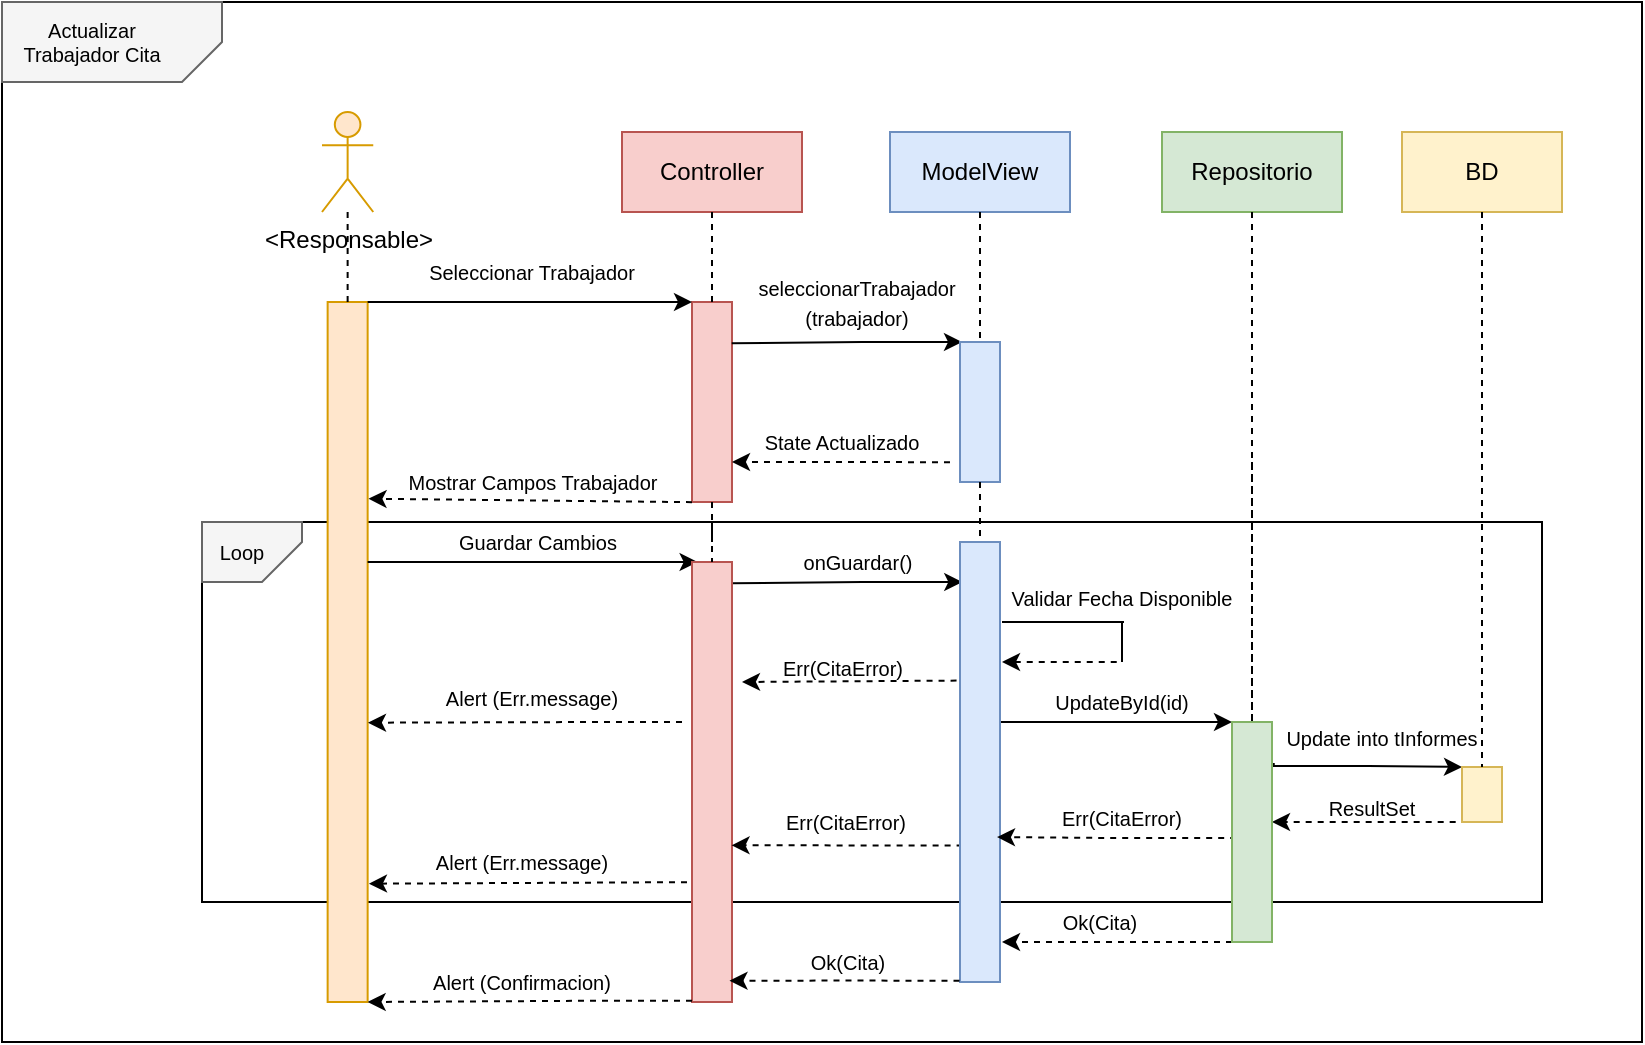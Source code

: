 <mxfile version="20.3.0" type="device"><diagram id="DG0ZotR7Z-t5FwW55JmF" name="Página-1"><mxGraphModel dx="1640" dy="1663" grid="1" gridSize="10" guides="1" tooltips="1" connect="1" arrows="1" fold="1" page="1" pageScale="1" pageWidth="827" pageHeight="1169" math="0" shadow="0"><root><mxCell id="0"/><mxCell id="1" parent="0"/><mxCell id="IOYRe4fz_2-YpNHH_iaY-110" value="" style="rounded=0;whiteSpace=wrap;html=1;fontSize=10;fillColor=none;" parent="1" vertex="1"><mxGeometry x="70" y="240" width="670" height="190" as="geometry"/></mxCell><mxCell id="IOYRe4fz_2-YpNHH_iaY-90" value="&lt;span style=&quot;font-size: 10px;&quot;&gt;Err(CitaError)&lt;/span&gt;" style="text;html=1;strokeColor=none;fillColor=none;align=center;verticalAlign=middle;whiteSpace=wrap;rounded=0;" parent="1" vertex="1"><mxGeometry x="322.5" y="380" width="137.5" height="20" as="geometry"/></mxCell><mxCell id="IOYRe4fz_2-YpNHH_iaY-122" value="" style="rounded=0;whiteSpace=wrap;html=1;fontSize=10;fillColor=none;" parent="1" vertex="1"><mxGeometry x="-30" y="-20" width="820" height="520" as="geometry"/></mxCell><mxCell id="IOYRe4fz_2-YpNHH_iaY-111" value="" style="verticalLabelPosition=bottom;verticalAlign=top;html=1;shape=card;whiteSpace=wrap;size=20;arcSize=12;fontSize=10;fillColor=#f5f5f5;rotation=-180;fontColor=#333333;strokeColor=#666666;" parent="1" vertex="1"><mxGeometry x="70" y="240" width="50" height="30" as="geometry"/></mxCell><mxCell id="IOYRe4fz_2-YpNHH_iaY-112" value="Loop" style="text;html=1;strokeColor=none;fillColor=none;align=center;verticalAlign=middle;whiteSpace=wrap;rounded=0;fontSize=10;" parent="1" vertex="1"><mxGeometry x="60" y="240" width="60" height="30" as="geometry"/></mxCell><mxCell id="IOYRe4fz_2-YpNHH_iaY-23" value="&lt;span style=&quot;font-size: 10px;&quot;&gt;Seleccionar Trabajador&lt;/span&gt;" style="text;html=1;strokeColor=none;fillColor=none;align=center;verticalAlign=middle;whiteSpace=wrap;rounded=0;" parent="1" vertex="1"><mxGeometry x="150" y="100" width="170" height="30" as="geometry"/></mxCell><mxCell id="IOYRe4fz_2-YpNHH_iaY-1" value="&amp;lt;Responsable&amp;gt;" style="shape=umlActor;verticalLabelPosition=bottom;verticalAlign=top;html=1;outlineConnect=0;fillColor=#ffe6cc;strokeColor=#d79b00;" parent="1" vertex="1"><mxGeometry x="130" y="35" width="25.63" height="50" as="geometry"/></mxCell><mxCell id="IOYRe4fz_2-YpNHH_iaY-2" value="Controller" style="rounded=0;whiteSpace=wrap;html=1;fontSize=12;fillColor=#f8cecc;strokeColor=#b85450;" parent="1" vertex="1"><mxGeometry x="280" y="45" width="90" height="40" as="geometry"/></mxCell><mxCell id="IOYRe4fz_2-YpNHH_iaY-3" value="ModelView" style="rounded=0;whiteSpace=wrap;html=1;fontSize=12;fillColor=#dae8fc;strokeColor=#6c8ebf;" parent="1" vertex="1"><mxGeometry x="414" y="45" width="90" height="40" as="geometry"/></mxCell><mxCell id="IOYRe4fz_2-YpNHH_iaY-14" style="edgeStyle=orthogonalEdgeStyle;rounded=0;orthogonalLoop=1;jettySize=auto;html=1;dashed=1;endArrow=none;endFill=0;startArrow=none;" parent="1" edge="1"><mxGeometry relative="1" as="geometry"><mxPoint x="595" y="420" as="targetPoint"/><mxPoint x="595" y="210" as="sourcePoint"/></mxGeometry></mxCell><mxCell id="IOYRe4fz_2-YpNHH_iaY-4" value="Repositorio" style="rounded=0;whiteSpace=wrap;html=1;fontSize=12;fillColor=#d5e8d4;strokeColor=#82b366;" parent="1" vertex="1"><mxGeometry x="550" y="45" width="90" height="40" as="geometry"/></mxCell><mxCell id="IOYRe4fz_2-YpNHH_iaY-5" value="BD" style="rounded=0;whiteSpace=wrap;html=1;fontSize=12;fillColor=#fff2cc;strokeColor=#d6b656;" parent="1" vertex="1"><mxGeometry x="670" y="45" width="80" height="40" as="geometry"/></mxCell><mxCell id="IOYRe4fz_2-YpNHH_iaY-17" value="" style="whiteSpace=wrap;html=1;fillColor=#ffe6cc;strokeColor=#d79b00;" parent="1" vertex="1"><mxGeometry x="132.82" y="130" width="20" height="350" as="geometry"/></mxCell><mxCell id="IOYRe4fz_2-YpNHH_iaY-18" value="" style="edgeStyle=orthogonalEdgeStyle;rounded=0;orthogonalLoop=1;jettySize=auto;html=1;dashed=1;endArrow=none;endFill=0;" parent="1" source="IOYRe4fz_2-YpNHH_iaY-1" target="IOYRe4fz_2-YpNHH_iaY-17" edge="1"><mxGeometry relative="1" as="geometry"><mxPoint x="142.815" y="410.0" as="targetPoint"/><mxPoint x="142.815" y="85" as="sourcePoint"/></mxGeometry></mxCell><mxCell id="IOYRe4fz_2-YpNHH_iaY-20" value="" style="whiteSpace=wrap;html=1;fillColor=#f8cecc;strokeColor=#b85450;" parent="1" vertex="1"><mxGeometry x="315" y="130" width="20" height="100" as="geometry"/></mxCell><mxCell id="IOYRe4fz_2-YpNHH_iaY-21" value="" style="edgeStyle=orthogonalEdgeStyle;rounded=0;orthogonalLoop=1;jettySize=auto;html=1;dashed=1;endArrow=none;endFill=0;" parent="1" source="IOYRe4fz_2-YpNHH_iaY-2" target="IOYRe4fz_2-YpNHH_iaY-20" edge="1"><mxGeometry relative="1" as="geometry"><mxPoint x="325" y="410.0" as="targetPoint"/><mxPoint x="325" y="85" as="sourcePoint"/></mxGeometry></mxCell><mxCell id="IOYRe4fz_2-YpNHH_iaY-22" value="" style="endArrow=none;html=1;rounded=0;entryX=1;entryY=0;entryDx=0;entryDy=0;exitX=0;exitY=0;exitDx=0;exitDy=0;endFill=0;startArrow=classic;startFill=1;" parent="1" source="IOYRe4fz_2-YpNHH_iaY-20" target="IOYRe4fz_2-YpNHH_iaY-17" edge="1"><mxGeometry width="50" height="50" relative="1" as="geometry"><mxPoint x="350" y="260" as="sourcePoint"/><mxPoint x="400" y="210" as="targetPoint"/><Array as="points"/></mxGeometry></mxCell><mxCell id="IOYRe4fz_2-YpNHH_iaY-24" value="" style="endArrow=none;html=1;rounded=0;fontSize=11;startArrow=classic;startFill=1;entryX=0.993;entryY=0.206;entryDx=0;entryDy=0;entryPerimeter=0;" parent="1" target="IOYRe4fz_2-YpNHH_iaY-20" edge="1"><mxGeometry width="50" height="50" relative="1" as="geometry"><mxPoint x="450" y="150" as="sourcePoint"/><mxPoint x="340" y="150" as="targetPoint"/><Array as="points"><mxPoint x="400" y="150"/></Array></mxGeometry></mxCell><mxCell id="IOYRe4fz_2-YpNHH_iaY-25" value="&lt;span style=&quot;font-size: 10px;&quot;&gt;seleccionarTrabajador (trabajador)&lt;/span&gt;" style="text;html=1;strokeColor=none;fillColor=none;align=center;verticalAlign=middle;whiteSpace=wrap;rounded=0;" parent="1" vertex="1"><mxGeometry x="320" y="120" width="155" height="20" as="geometry"/></mxCell><mxCell id="IOYRe4fz_2-YpNHH_iaY-28" value="" style="edgeStyle=orthogonalEdgeStyle;rounded=0;orthogonalLoop=1;jettySize=auto;html=1;dashed=1;endArrow=none;endFill=0;" parent="1" source="IOYRe4fz_2-YpNHH_iaY-3" target="IOYRe4fz_2-YpNHH_iaY-27" edge="1"><mxGeometry relative="1" as="geometry"><mxPoint x="459" y="420.0" as="targetPoint"/><mxPoint x="459" y="85" as="sourcePoint"/></mxGeometry></mxCell><mxCell id="IOYRe4fz_2-YpNHH_iaY-33" value="" style="edgeStyle=orthogonalEdgeStyle;rounded=0;orthogonalLoop=1;jettySize=auto;html=1;dashed=1;endArrow=none;endFill=0;" parent="1" source="IOYRe4fz_2-YpNHH_iaY-4" target="IOYRe4fz_2-YpNHH_iaY-80" edge="1"><mxGeometry relative="1" as="geometry"><mxPoint x="595" y="170" as="targetPoint"/><mxPoint x="595" y="85" as="sourcePoint"/></mxGeometry></mxCell><mxCell id="IOYRe4fz_2-YpNHH_iaY-27" value="" style="whiteSpace=wrap;html=1;fillColor=#dae8fc;strokeColor=#6c8ebf;" parent="1" vertex="1"><mxGeometry x="449" y="150" width="20" height="70" as="geometry"/></mxCell><mxCell id="IOYRe4fz_2-YpNHH_iaY-42" value="" style="endArrow=classic;html=1;rounded=0;fontSize=11;startArrow=none;startFill=0;endFill=1;dashed=1;" parent="1" edge="1"><mxGeometry width="50" height="50" relative="1" as="geometry"><mxPoint x="444" y="210.08" as="sourcePoint"/><mxPoint x="335" y="210" as="targetPoint"/></mxGeometry></mxCell><mxCell id="IOYRe4fz_2-YpNHH_iaY-43" value="&lt;span style=&quot;font-size: 10px;&quot;&gt;State Actualizado&lt;/span&gt;" style="text;html=1;strokeColor=none;fillColor=none;align=center;verticalAlign=middle;whiteSpace=wrap;rounded=0;" parent="1" vertex="1"><mxGeometry x="320" y="190" width="140" height="20" as="geometry"/></mxCell><mxCell id="IOYRe4fz_2-YpNHH_iaY-44" value="" style="endArrow=classic;html=1;rounded=0;fontSize=11;startArrow=none;startFill=0;endFill=1;dashed=1;entryX=1.023;entryY=0.281;entryDx=0;entryDy=0;entryPerimeter=0;" parent="1" target="IOYRe4fz_2-YpNHH_iaY-17" edge="1"><mxGeometry width="50" height="50" relative="1" as="geometry"><mxPoint x="315" y="230.08" as="sourcePoint"/><mxPoint x="160" y="230" as="targetPoint"/><Array as="points"/></mxGeometry></mxCell><mxCell id="IOYRe4fz_2-YpNHH_iaY-45" value="&lt;span style=&quot;font-size: 10px;&quot;&gt;Mostrar Campos Trabajador&lt;/span&gt;" style="text;html=1;strokeColor=none;fillColor=none;align=center;verticalAlign=middle;whiteSpace=wrap;rounded=0;" parent="1" vertex="1"><mxGeometry x="162.5" y="210" width="145" height="20" as="geometry"/></mxCell><mxCell id="IOYRe4fz_2-YpNHH_iaY-46" value="" style="endArrow=none;html=1;rounded=0;fontSize=11;startArrow=classic;startFill=1;endFill=0;entryX=0.859;entryY=0.417;entryDx=0;entryDy=0;entryPerimeter=0;" parent="1" edge="1"><mxGeometry width="50" height="50" relative="1" as="geometry"><mxPoint x="317.82" y="260.0" as="sourcePoint"/><mxPoint x="152.82" y="260.0" as="targetPoint"/></mxGeometry></mxCell><mxCell id="IOYRe4fz_2-YpNHH_iaY-48" value="" style="endArrow=none;html=1;rounded=0;fontSize=11;startArrow=classic;startFill=1;entryX=0.993;entryY=0.206;entryDx=0;entryDy=0;entryPerimeter=0;" parent="1" edge="1"><mxGeometry width="50" height="50" relative="1" as="geometry"><mxPoint x="450.14" y="270.0" as="sourcePoint"/><mxPoint x="335.0" y="270.6" as="targetPoint"/><Array as="points"><mxPoint x="400.14" y="270"/></Array></mxGeometry></mxCell><mxCell id="IOYRe4fz_2-YpNHH_iaY-49" value="" style="whiteSpace=wrap;html=1;fillColor=#f8cecc;strokeColor=#b85450;" parent="1" vertex="1"><mxGeometry x="315" y="260" width="20" height="220" as="geometry"/></mxCell><mxCell id="IOYRe4fz_2-YpNHH_iaY-50" value="" style="edgeStyle=orthogonalEdgeStyle;rounded=0;orthogonalLoop=1;jettySize=auto;html=1;dashed=1;endArrow=none;endFill=0;startArrow=none;" parent="1" source="IOYRe4fz_2-YpNHH_iaY-20" target="IOYRe4fz_2-YpNHH_iaY-49" edge="1"><mxGeometry relative="1" as="geometry"><mxPoint x="325" y="410.0" as="targetPoint"/><mxPoint x="325" y="230.0" as="sourcePoint"/></mxGeometry></mxCell><mxCell id="IOYRe4fz_2-YpNHH_iaY-52" value="" style="edgeStyle=orthogonalEdgeStyle;rounded=0;orthogonalLoop=1;jettySize=auto;html=1;dashed=1;endArrow=none;endFill=0;startArrow=none;" parent="1" source="IOYRe4fz_2-YpNHH_iaY-27" edge="1"><mxGeometry relative="1" as="geometry"><mxPoint x="459" y="270" as="targetPoint"/><mxPoint x="459" y="220.0" as="sourcePoint"/></mxGeometry></mxCell><mxCell id="IOYRe4fz_2-YpNHH_iaY-59" value="&lt;span style=&quot;font-size: 10px;&quot;&gt;Guardar Cambios&lt;/span&gt;" style="text;html=1;strokeColor=none;fillColor=none;align=center;verticalAlign=middle;whiteSpace=wrap;rounded=0;" parent="1" vertex="1"><mxGeometry x="167.5" y="240" width="140" height="20" as="geometry"/></mxCell><mxCell id="IOYRe4fz_2-YpNHH_iaY-63" value="&lt;span style=&quot;font-size: 10px;&quot;&gt;onGuardar()&lt;/span&gt;" style="text;html=1;strokeColor=none;fillColor=none;align=center;verticalAlign=middle;whiteSpace=wrap;rounded=0;" parent="1" vertex="1"><mxGeometry x="327.5" y="250" width="140" height="20" as="geometry"/></mxCell><mxCell id="IOYRe4fz_2-YpNHH_iaY-66" value="" style="edgeStyle=orthogonalEdgeStyle;rounded=0;orthogonalLoop=1;jettySize=auto;html=1;dashed=1;endArrow=none;endFill=0;startArrow=none;" parent="1" target="IOYRe4fz_2-YpNHH_iaY-65" edge="1"><mxGeometry relative="1" as="geometry"><mxPoint x="459" y="420.0" as="targetPoint"/><mxPoint x="459" y="290" as="sourcePoint"/></mxGeometry></mxCell><mxCell id="IOYRe4fz_2-YpNHH_iaY-67" value="" style="endArrow=none;html=1;rounded=0;fontSize=11;startArrow=none;startFill=0;endFill=0;entryX=0.859;entryY=0.417;entryDx=0;entryDy=0;entryPerimeter=0;" parent="1" edge="1"><mxGeometry width="50" height="50" relative="1" as="geometry"><mxPoint x="531" y="290" as="sourcePoint"/><mxPoint x="470" y="290.0" as="targetPoint"/></mxGeometry></mxCell><mxCell id="IOYRe4fz_2-YpNHH_iaY-68" value="" style="endArrow=none;html=1;rounded=0;fontSize=10;" parent="1" edge="1"><mxGeometry width="50" height="50" relative="1" as="geometry"><mxPoint x="530" y="310" as="sourcePoint"/><mxPoint x="530" y="290" as="targetPoint"/></mxGeometry></mxCell><mxCell id="IOYRe4fz_2-YpNHH_iaY-70" value="Validar Fecha Disponible" style="text;html=1;strokeColor=none;fillColor=none;align=center;verticalAlign=middle;whiteSpace=wrap;rounded=0;fontSize=10;" parent="1" vertex="1"><mxGeometry x="470" y="270" width="120" height="15" as="geometry"/></mxCell><mxCell id="IOYRe4fz_2-YpNHH_iaY-74" value="" style="endArrow=classic;html=1;rounded=0;fontSize=11;startArrow=none;startFill=0;endFill=1;dashed=1;exitX=-0.086;exitY=0.315;exitDx=0;exitDy=0;exitPerimeter=0;" parent="1" source="IOYRe4fz_2-YpNHH_iaY-65" edge="1"><mxGeometry width="50" height="50" relative="1" as="geometry"><mxPoint x="444.5" y="320.96" as="sourcePoint"/><mxPoint x="340" y="320" as="targetPoint"/></mxGeometry></mxCell><mxCell id="IOYRe4fz_2-YpNHH_iaY-75" value="&lt;span style=&quot;font-size: 10px;&quot;&gt;Err(CitaError)&lt;/span&gt;" style="text;html=1;strokeColor=none;fillColor=none;align=center;verticalAlign=middle;whiteSpace=wrap;rounded=0;" parent="1" vertex="1"><mxGeometry x="317.5" y="310" width="145" height="5" as="geometry"/></mxCell><mxCell id="IOYRe4fz_2-YpNHH_iaY-76" value="" style="endArrow=classic;html=1;rounded=0;fontSize=11;startArrow=none;startFill=0;endFill=1;dashed=1;entryX=1.009;entryY=0.601;entryDx=0;entryDy=0;entryPerimeter=0;" parent="1" target="IOYRe4fz_2-YpNHH_iaY-17" edge="1"><mxGeometry width="50" height="50" relative="1" as="geometry"><mxPoint x="310" y="340" as="sourcePoint"/><mxPoint x="160" y="329.83" as="targetPoint"/><Array as="points"><mxPoint x="270" y="340"/></Array></mxGeometry></mxCell><mxCell id="IOYRe4fz_2-YpNHH_iaY-77" value="&lt;span style=&quot;font-size: 10px;&quot;&gt;Alert (Err.message)&lt;/span&gt;" style="text;html=1;strokeColor=none;fillColor=none;align=center;verticalAlign=middle;whiteSpace=wrap;rounded=0;" parent="1" vertex="1"><mxGeometry x="155" y="317.5" width="160" height="20" as="geometry"/></mxCell><mxCell id="IOYRe4fz_2-YpNHH_iaY-89" style="edgeStyle=orthogonalEdgeStyle;rounded=0;orthogonalLoop=1;jettySize=auto;html=1;exitX=0;exitY=0.75;exitDx=0;exitDy=0;dashed=1;fontSize=10;startArrow=none;startFill=0;endArrow=classic;endFill=1;entryX=0.988;entryY=0.644;entryDx=0;entryDy=0;entryPerimeter=0;" parent="1" source="IOYRe4fz_2-YpNHH_iaY-65" target="IOYRe4fz_2-YpNHH_iaY-49" edge="1"><mxGeometry relative="1" as="geometry"><mxPoint x="340" y="400" as="targetPoint"/><Array as="points"><mxPoint x="449" y="402"/></Array></mxGeometry></mxCell><mxCell id="IOYRe4fz_2-YpNHH_iaY-92" style="edgeStyle=orthogonalEdgeStyle;rounded=0;orthogonalLoop=1;jettySize=auto;html=1;exitX=1;exitY=0.5;exitDx=0;exitDy=0;fontSize=10;startArrow=none;startFill=0;endArrow=classic;endFill=1;entryX=0;entryY=0;entryDx=0;entryDy=0;" parent="1" source="IOYRe4fz_2-YpNHH_iaY-65" target="IOYRe4fz_2-YpNHH_iaY-80" edge="1"><mxGeometry relative="1" as="geometry"><mxPoint x="560" y="360" as="targetPoint"/><Array as="points"><mxPoint x="469" y="340"/></Array></mxGeometry></mxCell><mxCell id="IOYRe4fz_2-YpNHH_iaY-65" value="" style="whiteSpace=wrap;html=1;fillColor=#dae8fc;strokeColor=#6c8ebf;" parent="1" vertex="1"><mxGeometry x="449" y="250" width="20" height="220" as="geometry"/></mxCell><mxCell id="IOYRe4fz_2-YpNHH_iaY-83" value="" style="endArrow=none;html=1;rounded=0;dashed=1;fontSize=10;startArrow=classic;startFill=1;" parent="1" edge="1"><mxGeometry width="50" height="50" relative="1" as="geometry"><mxPoint x="470" y="310" as="sourcePoint"/><mxPoint x="530" y="310" as="targetPoint"/></mxGeometry></mxCell><mxCell id="IOYRe4fz_2-YpNHH_iaY-85" value="UpdateById(id)" style="text;html=1;strokeColor=none;fillColor=none;align=center;verticalAlign=middle;whiteSpace=wrap;rounded=0;fontSize=10;" parent="1" vertex="1"><mxGeometry x="470" y="322.5" width="120" height="15" as="geometry"/></mxCell><mxCell id="IOYRe4fz_2-YpNHH_iaY-88" value="ResultSet" style="text;html=1;strokeColor=none;fillColor=none;align=center;verticalAlign=middle;whiteSpace=wrap;rounded=0;fontSize=10;" parent="1" vertex="1"><mxGeometry x="595" y="375" width="120" height="15" as="geometry"/></mxCell><mxCell id="IOYRe4fz_2-YpNHH_iaY-94" value="Update into tInformes" style="text;html=1;strokeColor=none;fillColor=none;align=center;verticalAlign=middle;whiteSpace=wrap;rounded=0;fontSize=10;" parent="1" vertex="1"><mxGeometry x="600" y="340" width="120" height="15" as="geometry"/></mxCell><mxCell id="IOYRe4fz_2-YpNHH_iaY-96" style="edgeStyle=orthogonalEdgeStyle;rounded=0;orthogonalLoop=1;jettySize=auto;html=1;fontSize=10;startArrow=none;startFill=0;endArrow=classic;endFill=1;exitX=1.043;exitY=0.186;exitDx=0;exitDy=0;exitPerimeter=0;entryX=0;entryY=0;entryDx=0;entryDy=0;" parent="1" source="IOYRe4fz_2-YpNHH_iaY-80" target="IOYRe4fz_2-YpNHH_iaY-107" edge="1"><mxGeometry relative="1" as="geometry"><mxPoint x="610" y="362" as="sourcePoint"/><mxPoint x="680" y="370" as="targetPoint"/><Array as="points"><mxPoint x="653" y="362"/><mxPoint x="700" y="363"/></Array></mxGeometry></mxCell><mxCell id="IOYRe4fz_2-YpNHH_iaY-97" style="edgeStyle=orthogonalEdgeStyle;rounded=0;orthogonalLoop=1;jettySize=auto;html=1;exitX=0;exitY=0.75;exitDx=0;exitDy=0;dashed=1;fontSize=10;startArrow=none;startFill=0;endArrow=classic;endFill=1;" parent="1" target="IOYRe4fz_2-YpNHH_iaY-80" edge="1"><mxGeometry relative="1" as="geometry"><mxPoint x="710.55" y="379.76" as="sourcePoint"/><mxPoint x="630" y="390" as="targetPoint"/><Array as="points"><mxPoint x="711" y="390"/></Array></mxGeometry></mxCell><mxCell id="IOYRe4fz_2-YpNHH_iaY-100" style="edgeStyle=orthogonalEdgeStyle;rounded=0;orthogonalLoop=1;jettySize=auto;html=1;exitX=0.25;exitY=0.719;exitDx=0;exitDy=0;entryX=1.09;entryY=0.585;entryDx=0;entryDy=0;entryPerimeter=0;dashed=1;fontSize=10;startArrow=none;startFill=0;endArrow=classic;endFill=1;exitPerimeter=0;" parent="1" source="IOYRe4fz_2-YpNHH_iaY-80" edge="1"><mxGeometry relative="1" as="geometry"><mxPoint x="579.7" y="397.19" as="sourcePoint"/><mxPoint x="467.5" y="397.54" as="targetPoint"/><Array as="points"><mxPoint x="590" y="398"/><mxPoint x="526" y="398"/></Array></mxGeometry></mxCell><mxCell id="IOYRe4fz_2-YpNHH_iaY-103" value="&lt;span style=&quot;font-size: 10px;&quot;&gt;Err(CitaError)&lt;/span&gt;" style="text;html=1;strokeColor=none;fillColor=none;align=center;verticalAlign=middle;whiteSpace=wrap;rounded=0;" parent="1" vertex="1"><mxGeometry x="461.25" y="377.5" width="137.5" height="20" as="geometry"/></mxCell><mxCell id="IOYRe4fz_2-YpNHH_iaY-104" value="" style="endArrow=classic;html=1;rounded=0;fontSize=11;startArrow=none;startFill=0;endFill=1;dashed=1;entryX=1.033;entryY=0.831;entryDx=0;entryDy=0;entryPerimeter=0;" parent="1" target="IOYRe4fz_2-YpNHH_iaY-17" edge="1"><mxGeometry width="50" height="50" relative="1" as="geometry"><mxPoint x="312.5" y="420.08" as="sourcePoint"/><mxPoint x="157.5" y="420.0" as="targetPoint"/></mxGeometry></mxCell><mxCell id="IOYRe4fz_2-YpNHH_iaY-106" value="&lt;span style=&quot;font-size: 10px;&quot;&gt;Alert (Err.message)&lt;/span&gt;" style="text;html=1;strokeColor=none;fillColor=none;align=center;verticalAlign=middle;whiteSpace=wrap;rounded=0;" parent="1" vertex="1"><mxGeometry x="150" y="400" width="160" height="20" as="geometry"/></mxCell><mxCell id="IOYRe4fz_2-YpNHH_iaY-107" value="" style="whiteSpace=wrap;html=1;fillColor=#fff2cc;strokeColor=#d6b656;" parent="1" vertex="1"><mxGeometry x="700" y="362.5" width="20" height="27.5" as="geometry"/></mxCell><mxCell id="IOYRe4fz_2-YpNHH_iaY-108" value="" style="edgeStyle=orthogonalEdgeStyle;rounded=0;orthogonalLoop=1;jettySize=auto;html=1;dashed=1;endArrow=none;endFill=0;" parent="1" source="IOYRe4fz_2-YpNHH_iaY-5" target="IOYRe4fz_2-YpNHH_iaY-107" edge="1"><mxGeometry relative="1" as="geometry"><mxPoint x="710" y="430" as="targetPoint"/><mxPoint x="710" y="85" as="sourcePoint"/></mxGeometry></mxCell><mxCell id="IOYRe4fz_2-YpNHH_iaY-109" style="edgeStyle=orthogonalEdgeStyle;rounded=0;orthogonalLoop=1;jettySize=auto;html=1;dashed=1;fontSize=10;startArrow=none;startFill=0;endArrow=classic;endFill=1;" parent="1" edge="1"><mxGeometry relative="1" as="geometry"><mxPoint x="585" y="450" as="sourcePoint"/><mxPoint x="470" y="450" as="targetPoint"/><Array as="points"><mxPoint x="530" y="450"/><mxPoint x="530" y="450"/></Array></mxGeometry></mxCell><mxCell id="IOYRe4fz_2-YpNHH_iaY-80" value="" style="whiteSpace=wrap;html=1;fillColor=#d5e8d4;strokeColor=#82b366;" parent="1" vertex="1"><mxGeometry x="585" y="340" width="20" height="110" as="geometry"/></mxCell><mxCell id="IOYRe4fz_2-YpNHH_iaY-113" value="&lt;span style=&quot;font-size: 10px;&quot;&gt;Ok(Cita)&lt;/span&gt;" style="text;html=1;strokeColor=none;fillColor=none;align=center;verticalAlign=middle;whiteSpace=wrap;rounded=0;" parent="1" vertex="1"><mxGeometry x="449" y="430" width="140" height="20" as="geometry"/></mxCell><mxCell id="IOYRe4fz_2-YpNHH_iaY-114" style="edgeStyle=orthogonalEdgeStyle;rounded=0;orthogonalLoop=1;jettySize=auto;html=1;dashed=1;fontSize=10;startArrow=none;startFill=0;endArrow=classic;endFill=1;" parent="1" edge="1"><mxGeometry relative="1" as="geometry"><mxPoint x="448.75" y="469.34" as="sourcePoint"/><mxPoint x="333.75" y="469.34" as="targetPoint"/><Array as="points"><mxPoint x="393.75" y="469.34"/><mxPoint x="393.75" y="469.34"/></Array></mxGeometry></mxCell><mxCell id="IOYRe4fz_2-YpNHH_iaY-115" style="edgeStyle=orthogonalEdgeStyle;rounded=0;orthogonalLoop=1;jettySize=auto;html=1;dashed=1;fontSize=10;startArrow=none;startFill=0;endArrow=classic;endFill=1;entryX=1;entryY=1;entryDx=0;entryDy=0;" parent="1" target="IOYRe4fz_2-YpNHH_iaY-17" edge="1"><mxGeometry relative="1" as="geometry"><mxPoint x="315" y="479.37" as="sourcePoint"/><mxPoint x="200" y="479.37" as="targetPoint"/><Array as="points"><mxPoint x="260" y="479"/></Array></mxGeometry></mxCell><mxCell id="IOYRe4fz_2-YpNHH_iaY-120" value="&lt;span style=&quot;font-size: 10px;&quot;&gt;Ok(Cita)&lt;/span&gt;" style="text;html=1;strokeColor=none;fillColor=none;align=center;verticalAlign=middle;whiteSpace=wrap;rounded=0;" parent="1" vertex="1"><mxGeometry x="322.5" y="450" width="140" height="20" as="geometry"/></mxCell><mxCell id="IOYRe4fz_2-YpNHH_iaY-121" value="&lt;span style=&quot;font-size: 10px;&quot;&gt;Alert (Confirmacion)&lt;/span&gt;" style="text;html=1;strokeColor=none;fillColor=none;align=center;verticalAlign=middle;whiteSpace=wrap;rounded=0;" parent="1" vertex="1"><mxGeometry x="160" y="460" width="140" height="20" as="geometry"/></mxCell><mxCell id="IOYRe4fz_2-YpNHH_iaY-124" value="" style="verticalLabelPosition=bottom;verticalAlign=top;html=1;shape=card;whiteSpace=wrap;size=20;arcSize=12;fontSize=10;fillColor=#f5f5f5;rotation=-180;fontColor=#333333;strokeColor=#666666;" parent="1" vertex="1"><mxGeometry x="-30" y="-20" width="110" height="40" as="geometry"/></mxCell><mxCell id="IOYRe4fz_2-YpNHH_iaY-123" value="Actualizar Trabajador Cita" style="text;html=1;strokeColor=none;fillColor=none;align=center;verticalAlign=middle;whiteSpace=wrap;rounded=0;fontSize=10;" parent="1" vertex="1"><mxGeometry x="-30" y="-15" width="90" height="30" as="geometry"/></mxCell></root></mxGraphModel></diagram></mxfile>